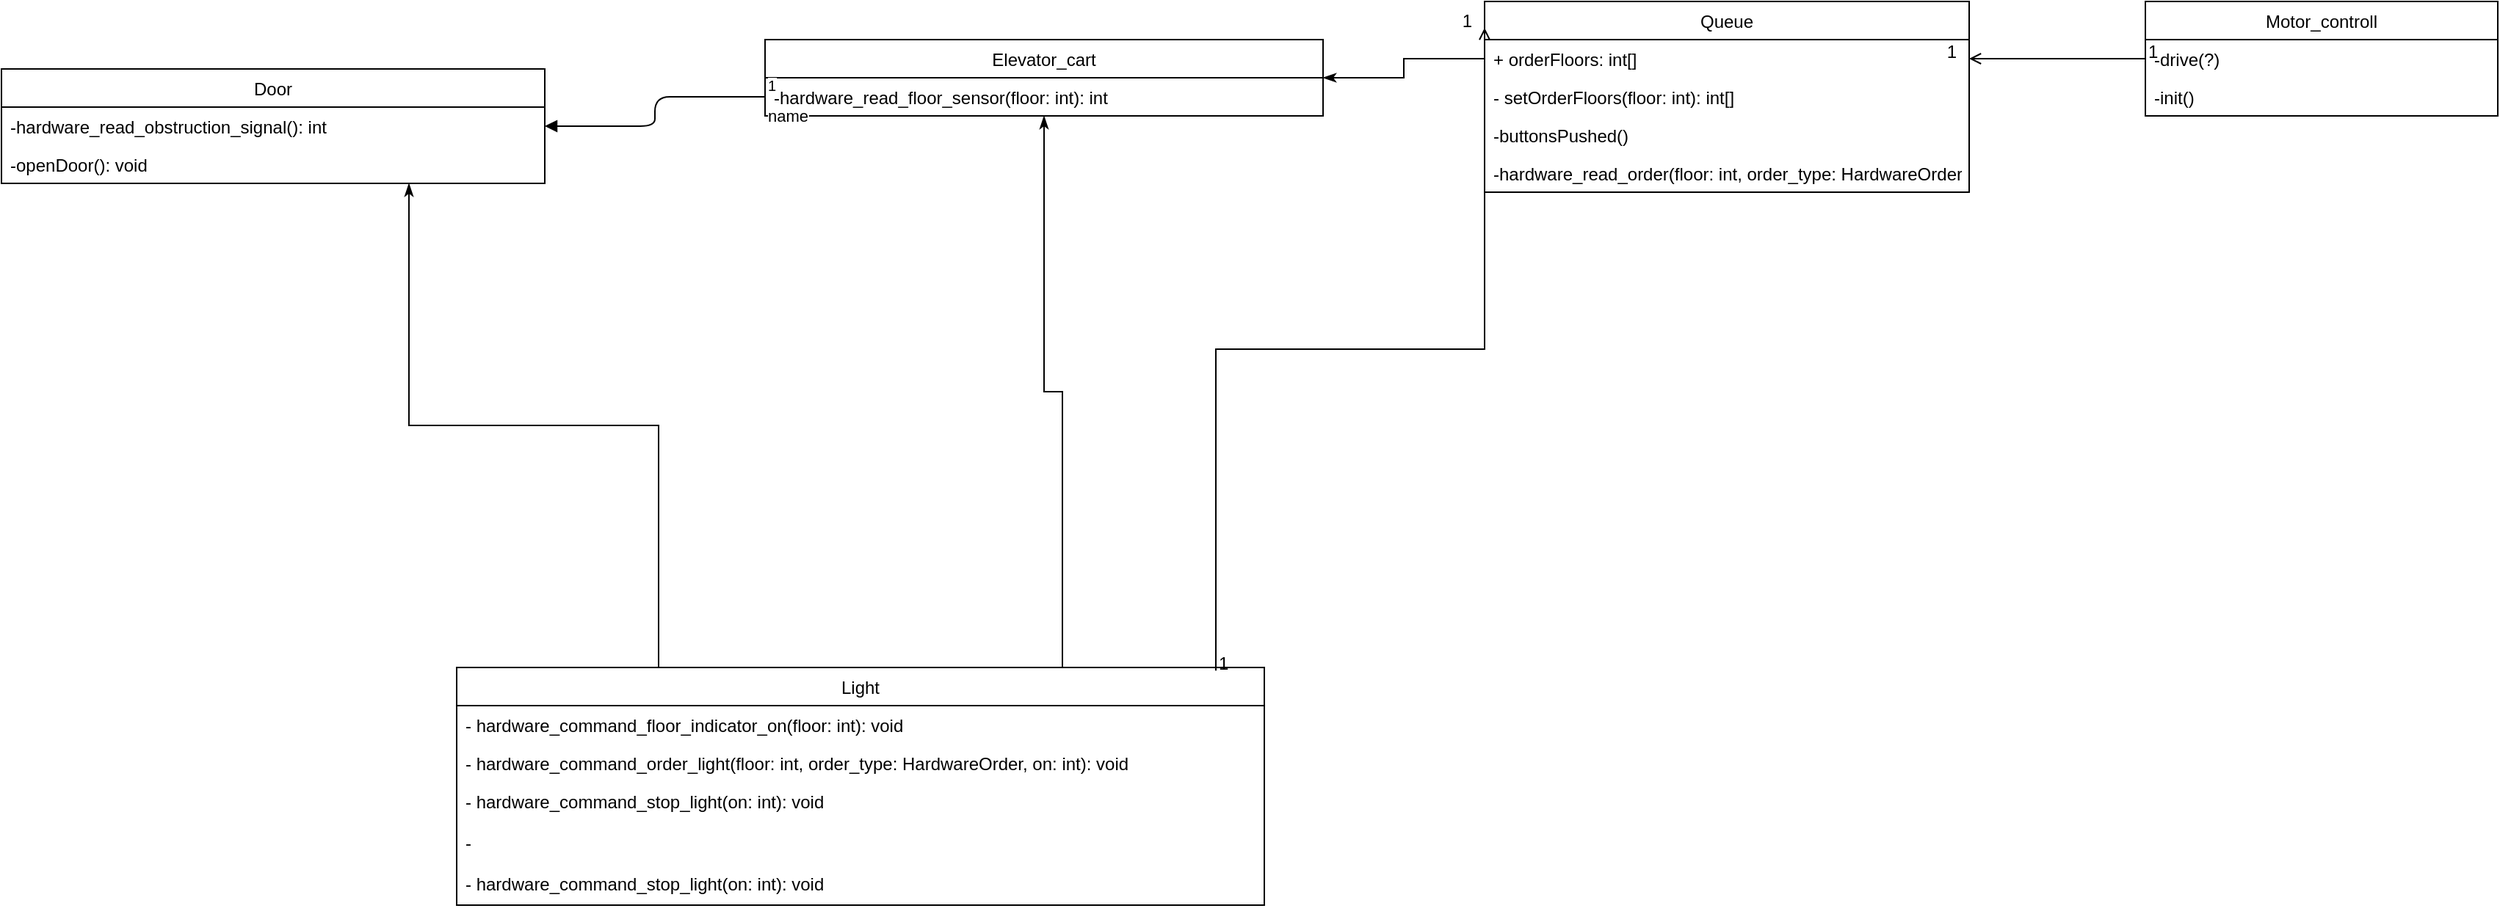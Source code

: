 <mxfile version="12.6.6" type="github">
  <diagram id="C5RBs43oDa-KdzZeNtuy" name="Page-1">
    <mxGraphModel dx="3009" dy="896" grid="1" gridSize="10" guides="1" tooltips="1" connect="1" arrows="1" fold="1" page="1" pageScale="1" pageWidth="827" pageHeight="1169" math="0" shadow="0">
      <root>
        <mxCell id="WIyWlLk6GJQsqaUBKTNV-0"/>
        <mxCell id="WIyWlLk6GJQsqaUBKTNV-1" parent="WIyWlLk6GJQsqaUBKTNV-0"/>
        <mxCell id="ibPHo0aQELUF-KLZQnTK-6" value="Elevator_cart" style="swimlane;fontStyle=0;childLayout=stackLayout;horizontal=1;startSize=26;fillColor=none;horizontalStack=0;resizeParent=1;resizeParentMax=0;resizeLast=0;collapsible=1;marginBottom=0;" parent="WIyWlLk6GJQsqaUBKTNV-1" vertex="1">
          <mxGeometry x="-590" y="612" width="380" height="52" as="geometry">
            <mxRectangle x="580" y="680" width="60" height="26" as="alternateBounds"/>
          </mxGeometry>
        </mxCell>
        <mxCell id="1gqBwJQMLgKGm5e47WDI-39" value="-hardware_read_floor_sensor(floor: int): int" style="text;strokeColor=none;fillColor=none;align=left;verticalAlign=top;spacingLeft=4;spacingRight=4;overflow=hidden;rotatable=0;points=[[0,0.5],[1,0.5]];portConstraint=eastwest;" vertex="1" parent="ibPHo0aQELUF-KLZQnTK-6">
          <mxGeometry y="26" width="380" height="26" as="geometry"/>
        </mxCell>
        <mxCell id="1gqBwJQMLgKGm5e47WDI-22" value="Queue" style="swimlane;fontStyle=0;childLayout=stackLayout;horizontal=1;startSize=26;fillColor=none;horizontalStack=0;resizeParent=1;resizeParentMax=0;resizeLast=0;collapsible=1;marginBottom=0;" vertex="1" parent="WIyWlLk6GJQsqaUBKTNV-1">
          <mxGeometry x="-100" y="586" width="330" height="130" as="geometry"/>
        </mxCell>
        <mxCell id="1gqBwJQMLgKGm5e47WDI-41" value="+ orderFloors: int[]" style="text;strokeColor=none;fillColor=none;align=left;verticalAlign=top;spacingLeft=4;spacingRight=4;overflow=hidden;rotatable=0;points=[[0,0.5],[1,0.5]];portConstraint=eastwest;" vertex="1" parent="1gqBwJQMLgKGm5e47WDI-22">
          <mxGeometry y="26" width="330" height="26" as="geometry"/>
        </mxCell>
        <mxCell id="1gqBwJQMLgKGm5e47WDI-42" value="- setOrderFloors(floor: int): int[]" style="text;strokeColor=none;fillColor=none;align=left;verticalAlign=top;spacingLeft=4;spacingRight=4;overflow=hidden;rotatable=0;points=[[0,0.5],[1,0.5]];portConstraint=eastwest;" vertex="1" parent="1gqBwJQMLgKGm5e47WDI-22">
          <mxGeometry y="52" width="330" height="26" as="geometry"/>
        </mxCell>
        <mxCell id="1gqBwJQMLgKGm5e47WDI-104" value="-buttonsPushed()" style="text;strokeColor=none;fillColor=none;align=left;verticalAlign=top;spacingLeft=4;spacingRight=4;overflow=hidden;rotatable=0;points=[[0,0.5],[1,0.5]];portConstraint=eastwest;" vertex="1" parent="1gqBwJQMLgKGm5e47WDI-22">
          <mxGeometry y="78" width="330" height="26" as="geometry"/>
        </mxCell>
        <mxCell id="1gqBwJQMLgKGm5e47WDI-57" value="-hardware_read_order(floor: int, order_type: HardwareOrder): int" style="text;strokeColor=none;fillColor=none;align=left;verticalAlign=top;spacingLeft=4;spacingRight=4;overflow=hidden;rotatable=0;points=[[0,0.5],[1,0.5]];portConstraint=eastwest;" vertex="1" parent="1gqBwJQMLgKGm5e47WDI-22">
          <mxGeometry y="104" width="330" height="26" as="geometry"/>
        </mxCell>
        <mxCell id="1gqBwJQMLgKGm5e47WDI-95" style="edgeStyle=orthogonalEdgeStyle;rounded=0;orthogonalLoop=1;jettySize=auto;html=1;exitX=0.75;exitY=0;exitDx=0;exitDy=0;entryX=0.5;entryY=1;entryDx=0;entryDy=0;endArrow=classicThin;endFill=1;" edge="1" parent="WIyWlLk6GJQsqaUBKTNV-1" source="1gqBwJQMLgKGm5e47WDI-25" target="ibPHo0aQELUF-KLZQnTK-6">
          <mxGeometry relative="1" as="geometry"/>
        </mxCell>
        <mxCell id="1gqBwJQMLgKGm5e47WDI-96" style="edgeStyle=orthogonalEdgeStyle;rounded=0;orthogonalLoop=1;jettySize=auto;html=1;exitX=0.25;exitY=0;exitDx=0;exitDy=0;entryX=0.75;entryY=1;entryDx=0;entryDy=0;endArrow=classicThin;endFill=1;" edge="1" parent="WIyWlLk6GJQsqaUBKTNV-1" source="1gqBwJQMLgKGm5e47WDI-25" target="1gqBwJQMLgKGm5e47WDI-46">
          <mxGeometry relative="1" as="geometry"/>
        </mxCell>
        <mxCell id="1gqBwJQMLgKGm5e47WDI-25" value="Light" style="swimlane;fontStyle=0;childLayout=stackLayout;horizontal=1;startSize=26;fillColor=none;horizontalStack=0;resizeParent=1;resizeParentMax=0;resizeLast=0;collapsible=1;marginBottom=0;" vertex="1" parent="WIyWlLk6GJQsqaUBKTNV-1">
          <mxGeometry x="-800" y="1040" width="550" height="162" as="geometry"/>
        </mxCell>
        <mxCell id="1gqBwJQMLgKGm5e47WDI-56" value="- hardware_command_floor_indicator_on(floor: int): void" style="text;strokeColor=none;fillColor=none;align=left;verticalAlign=top;spacingLeft=4;spacingRight=4;overflow=hidden;rotatable=0;points=[[0,0.5],[1,0.5]];portConstraint=eastwest;" vertex="1" parent="1gqBwJQMLgKGm5e47WDI-25">
          <mxGeometry y="26" width="550" height="26" as="geometry"/>
        </mxCell>
        <mxCell id="1gqBwJQMLgKGm5e47WDI-58" value="- hardware_command_order_light(floor: int, order_type: HardwareOrder, on: int): void" style="text;strokeColor=none;fillColor=none;align=left;verticalAlign=top;spacingLeft=4;spacingRight=4;overflow=hidden;rotatable=0;points=[[0,0.5],[1,0.5]];portConstraint=eastwest;" vertex="1" parent="1gqBwJQMLgKGm5e47WDI-25">
          <mxGeometry y="52" width="550" height="26" as="geometry"/>
        </mxCell>
        <mxCell id="1gqBwJQMLgKGm5e47WDI-100" value="- hardware_command_stop_light(on: int): void" style="text;strokeColor=none;fillColor=none;align=left;verticalAlign=top;spacingLeft=4;spacingRight=4;overflow=hidden;rotatable=0;points=[[0,0.5],[1,0.5]];portConstraint=eastwest;" vertex="1" parent="1gqBwJQMLgKGm5e47WDI-25">
          <mxGeometry y="78" width="550" height="28" as="geometry"/>
        </mxCell>
        <mxCell id="1gqBwJQMLgKGm5e47WDI-101" value="-" style="text;strokeColor=none;fillColor=none;align=left;verticalAlign=top;spacingLeft=4;spacingRight=4;overflow=hidden;rotatable=0;points=[[0,0.5],[1,0.5]];portConstraint=eastwest;" vertex="1" parent="1gqBwJQMLgKGm5e47WDI-25">
          <mxGeometry y="106" width="550" height="28" as="geometry"/>
        </mxCell>
        <mxCell id="1gqBwJQMLgKGm5e47WDI-99" value="- hardware_command_stop_light(on: int): void" style="text;strokeColor=none;fillColor=none;align=left;verticalAlign=top;spacingLeft=4;spacingRight=4;overflow=hidden;rotatable=0;points=[[0,0.5],[1,0.5]];portConstraint=eastwest;" vertex="1" parent="1gqBwJQMLgKGm5e47WDI-25">
          <mxGeometry y="134" width="550" height="28" as="geometry"/>
        </mxCell>
        <mxCell id="1gqBwJQMLgKGm5e47WDI-46" value="Door" style="swimlane;fontStyle=0;childLayout=stackLayout;horizontal=1;startSize=26;fillColor=none;horizontalStack=0;resizeParent=1;resizeParentMax=0;resizeLast=0;collapsible=1;marginBottom=0;" vertex="1" parent="WIyWlLk6GJQsqaUBKTNV-1">
          <mxGeometry x="-1110" y="632" width="370" height="78" as="geometry"/>
        </mxCell>
        <mxCell id="1gqBwJQMLgKGm5e47WDI-93" value="-hardware_read_obstruction_signal(): int" style="text;strokeColor=none;fillColor=none;align=left;verticalAlign=top;spacingLeft=4;spacingRight=4;overflow=hidden;rotatable=0;points=[[0,0.5],[1,0.5]];portConstraint=eastwest;" vertex="1" parent="1gqBwJQMLgKGm5e47WDI-46">
          <mxGeometry y="26" width="370" height="26" as="geometry"/>
        </mxCell>
        <mxCell id="1gqBwJQMLgKGm5e47WDI-21" value="-openDoor(): void" style="text;strokeColor=none;fillColor=none;align=left;verticalAlign=top;spacingLeft=4;spacingRight=4;overflow=hidden;rotatable=0;points=[[0,0.5],[1,0.5]];portConstraint=eastwest;" vertex="1" parent="1gqBwJQMLgKGm5e47WDI-46">
          <mxGeometry y="52" width="370" height="26" as="geometry"/>
        </mxCell>
        <mxCell id="1gqBwJQMLgKGm5e47WDI-51" value="Motor_controll" style="swimlane;fontStyle=0;childLayout=stackLayout;horizontal=1;startSize=26;fillColor=none;horizontalStack=0;resizeParent=1;resizeParentMax=0;resizeLast=0;collapsible=1;marginBottom=0;" vertex="1" parent="WIyWlLk6GJQsqaUBKTNV-1">
          <mxGeometry x="350" y="586" width="240" height="78" as="geometry"/>
        </mxCell>
        <mxCell id="1gqBwJQMLgKGm5e47WDI-52" value="-drive(?)" style="text;strokeColor=none;fillColor=none;align=left;verticalAlign=top;spacingLeft=4;spacingRight=4;overflow=hidden;rotatable=0;points=[[0,0.5],[1,0.5]];portConstraint=eastwest;" vertex="1" parent="1gqBwJQMLgKGm5e47WDI-51">
          <mxGeometry y="26" width="240" height="26" as="geometry"/>
        </mxCell>
        <mxCell id="1gqBwJQMLgKGm5e47WDI-29" value="-init()" style="text;strokeColor=none;fillColor=none;align=left;verticalAlign=top;spacingLeft=4;spacingRight=4;overflow=hidden;rotatable=0;points=[[0,0.5],[1,0.5]];portConstraint=eastwest;" vertex="1" parent="1gqBwJQMLgKGm5e47WDI-51">
          <mxGeometry y="52" width="240" height="26" as="geometry"/>
        </mxCell>
        <mxCell id="1gqBwJQMLgKGm5e47WDI-77" value="" style="endArrow=open;shadow=0;strokeWidth=1;strokeColor=#000000;rounded=0;endFill=1;edgeStyle=elbowEdgeStyle;elbow=vertical;entryX=1;entryY=0.5;entryDx=0;entryDy=0;exitX=0;exitY=0.5;exitDx=0;exitDy=0;" edge="1" parent="WIyWlLk6GJQsqaUBKTNV-1" source="1gqBwJQMLgKGm5e47WDI-52" target="1gqBwJQMLgKGm5e47WDI-41">
          <mxGeometry x="0.5" y="41" relative="1" as="geometry">
            <mxPoint x="580" y="677" as="sourcePoint"/>
            <mxPoint x="370.94" y="659.996" as="targetPoint"/>
            <mxPoint x="-40" y="32" as="offset"/>
            <Array as="points">
              <mxPoint x="300" y="625"/>
            </Array>
          </mxGeometry>
        </mxCell>
        <mxCell id="1gqBwJQMLgKGm5e47WDI-78" value="1" style="resizable=0;align=left;verticalAlign=bottom;labelBackgroundColor=none;fontSize=12;" connectable="0" vertex="1" parent="1gqBwJQMLgKGm5e47WDI-77">
          <mxGeometry x="-1" relative="1" as="geometry">
            <mxPoint y="4" as="offset"/>
          </mxGeometry>
        </mxCell>
        <mxCell id="1gqBwJQMLgKGm5e47WDI-79" value="1" style="resizable=0;align=right;verticalAlign=bottom;labelBackgroundColor=none;fontSize=12;" connectable="0" vertex="1" parent="1gqBwJQMLgKGm5e47WDI-77">
          <mxGeometry x="1" relative="1" as="geometry">
            <mxPoint x="-7" y="4" as="offset"/>
          </mxGeometry>
        </mxCell>
        <mxCell id="1gqBwJQMLgKGm5e47WDI-81" value="" style="endArrow=open;shadow=0;strokeWidth=1;strokeColor=#000000;rounded=0;endFill=1;edgeStyle=elbowEdgeStyle;elbow=vertical;exitX=0.94;exitY=0.013;exitDx=0;exitDy=0;exitPerimeter=0;" edge="1" parent="WIyWlLk6GJQsqaUBKTNV-1" source="1gqBwJQMLgKGm5e47WDI-25">
          <mxGeometry x="0.5" y="41" relative="1" as="geometry">
            <mxPoint x="270" y="1023.01" as="sourcePoint"/>
            <mxPoint x="-100" y="604" as="targetPoint"/>
            <mxPoint x="-40" y="32" as="offset"/>
          </mxGeometry>
        </mxCell>
        <mxCell id="1gqBwJQMLgKGm5e47WDI-82" value="1" style="resizable=0;align=left;verticalAlign=bottom;labelBackgroundColor=none;fontSize=12;" connectable="0" vertex="1" parent="1gqBwJQMLgKGm5e47WDI-81">
          <mxGeometry x="-1" relative="1" as="geometry">
            <mxPoint y="4" as="offset"/>
          </mxGeometry>
        </mxCell>
        <mxCell id="1gqBwJQMLgKGm5e47WDI-83" value="1" style="resizable=0;align=right;verticalAlign=bottom;labelBackgroundColor=none;fontSize=12;" connectable="0" vertex="1" parent="1gqBwJQMLgKGm5e47WDI-81">
          <mxGeometry x="1" relative="1" as="geometry">
            <mxPoint x="-7" y="4" as="offset"/>
          </mxGeometry>
        </mxCell>
        <mxCell id="1gqBwJQMLgKGm5e47WDI-60" value="name" style="endArrow=block;endFill=1;html=1;edgeStyle=orthogonalEdgeStyle;align=left;verticalAlign=top;exitX=0;exitY=0.5;exitDx=0;exitDy=0;entryX=1;entryY=0.5;entryDx=0;entryDy=0;" edge="1" parent="WIyWlLk6GJQsqaUBKTNV-1" source="1gqBwJQMLgKGm5e47WDI-39" target="1gqBwJQMLgKGm5e47WDI-46">
          <mxGeometry x="-1" relative="1" as="geometry">
            <mxPoint x="-520" y="752" as="sourcePoint"/>
            <mxPoint x="-680" y="716" as="targetPoint"/>
          </mxGeometry>
        </mxCell>
        <mxCell id="1gqBwJQMLgKGm5e47WDI-61" value="1" style="resizable=0;html=1;align=left;verticalAlign=bottom;labelBackgroundColor=#ffffff;fontSize=10;" connectable="0" vertex="1" parent="1gqBwJQMLgKGm5e47WDI-60">
          <mxGeometry x="-1" relative="1" as="geometry"/>
        </mxCell>
        <mxCell id="1gqBwJQMLgKGm5e47WDI-94" style="edgeStyle=orthogonalEdgeStyle;rounded=0;orthogonalLoop=1;jettySize=auto;html=1;exitX=0;exitY=0.5;exitDx=0;exitDy=0;entryX=1;entryY=0.5;entryDx=0;entryDy=0;endArrow=classicThin;endFill=1;" edge="1" parent="WIyWlLk6GJQsqaUBKTNV-1" source="1gqBwJQMLgKGm5e47WDI-41" target="ibPHo0aQELUF-KLZQnTK-6">
          <mxGeometry relative="1" as="geometry"/>
        </mxCell>
      </root>
    </mxGraphModel>
  </diagram>
</mxfile>
